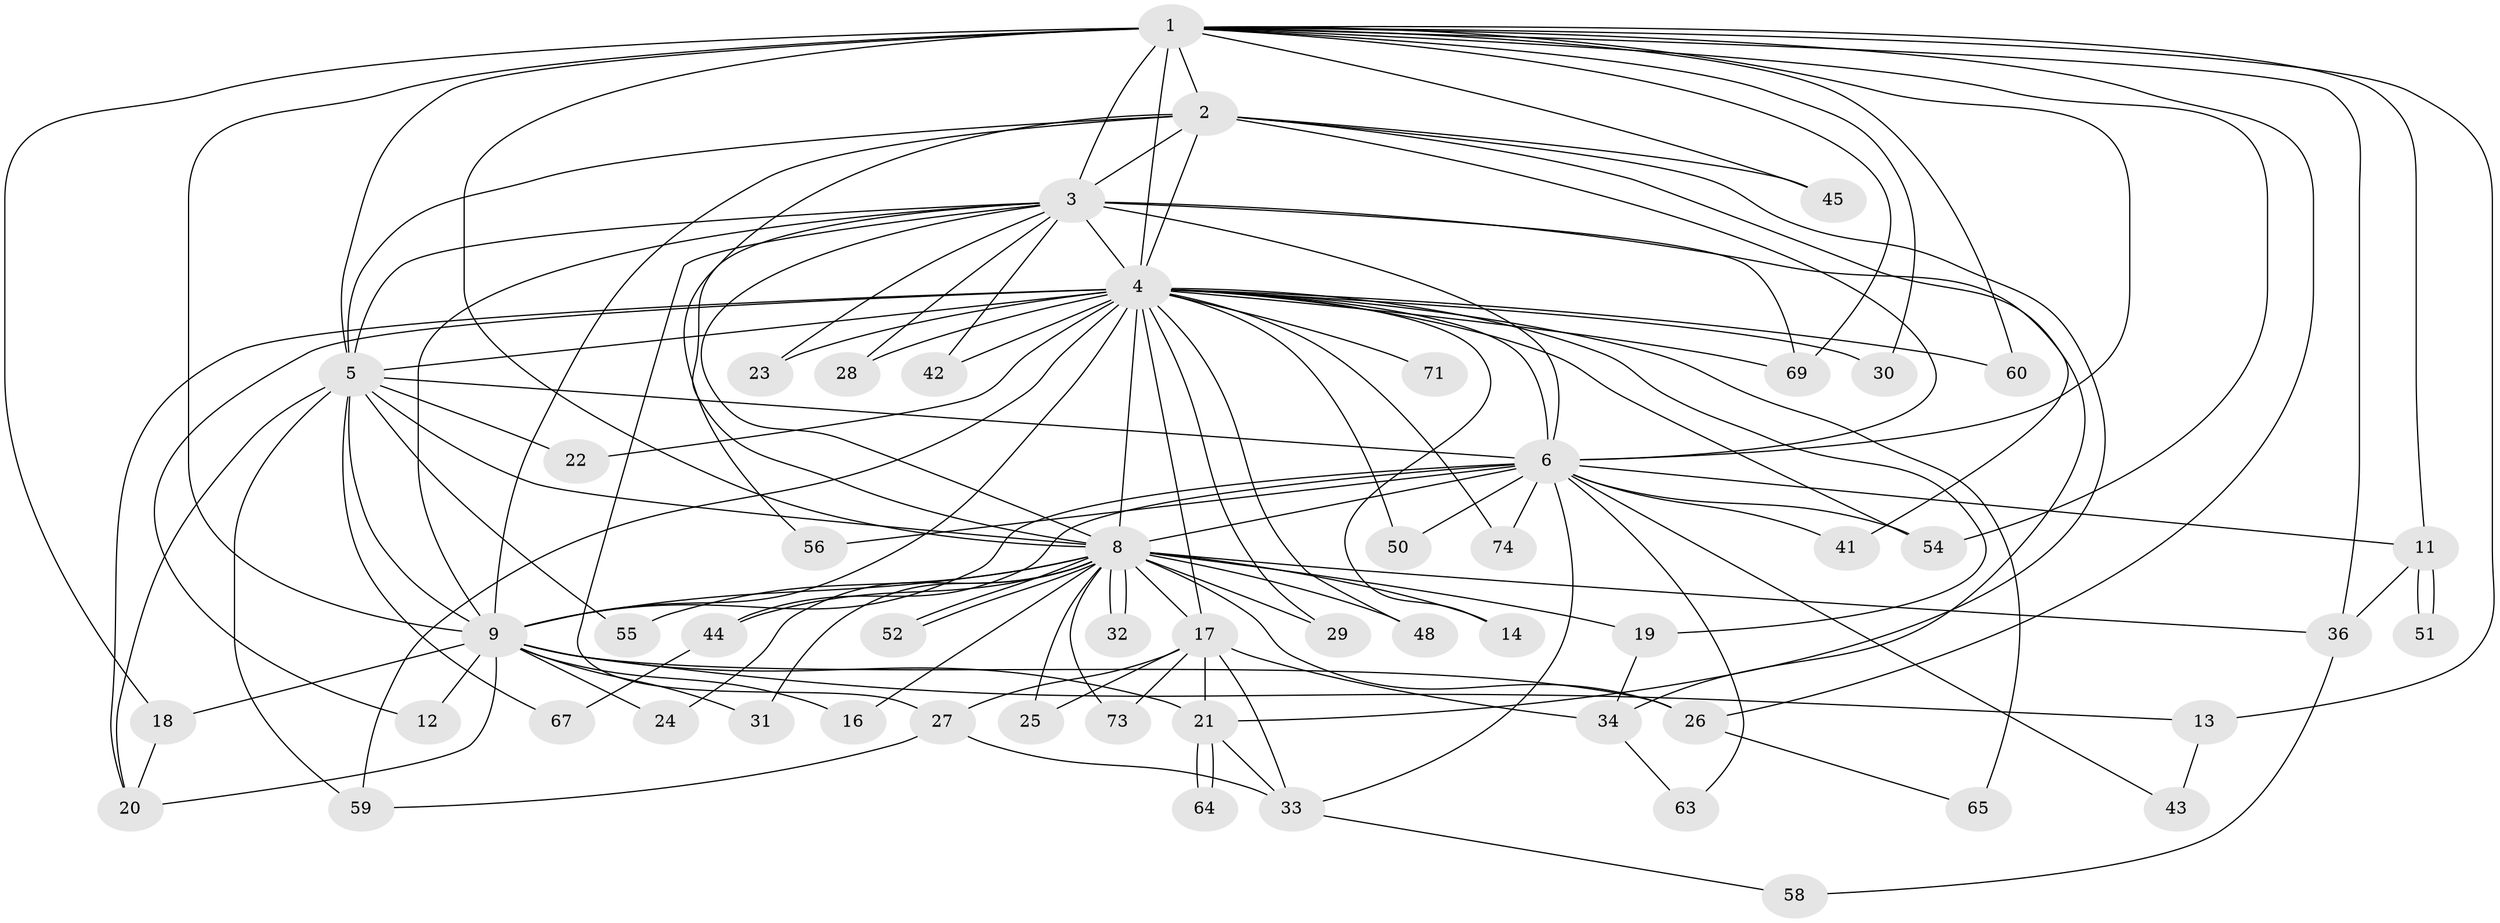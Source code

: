 // Generated by graph-tools (version 1.1) at 2025/23/03/03/25 07:23:45]
// undirected, 55 vertices, 132 edges
graph export_dot {
graph [start="1"]
  node [color=gray90,style=filled];
  1 [super="+10"];
  2;
  3 [super="+47"];
  4 [super="+7"];
  5 [super="+39"];
  6 [super="+37"];
  8 [super="+62"];
  9 [super="+15"];
  11;
  12;
  13;
  14;
  16;
  17 [super="+35"];
  18 [super="+68"];
  19;
  20 [super="+46"];
  21 [super="+61"];
  22 [super="+38"];
  23;
  24;
  25;
  26 [super="+40"];
  27;
  28;
  29;
  30;
  31;
  32;
  33 [super="+53"];
  34 [super="+57"];
  36 [super="+49"];
  41;
  42;
  43;
  44;
  45;
  48;
  50;
  51;
  52;
  54 [super="+72"];
  55;
  56;
  58;
  59 [super="+66"];
  60;
  63;
  64;
  65;
  67;
  69 [super="+70"];
  71;
  73;
  74;
  1 -- 2 [weight=2];
  1 -- 3 [weight=2];
  1 -- 4 [weight=4];
  1 -- 5 [weight=2];
  1 -- 6 [weight=2];
  1 -- 8 [weight=2];
  1 -- 9 [weight=2];
  1 -- 11;
  1 -- 13;
  1 -- 18;
  1 -- 26;
  1 -- 36;
  1 -- 54;
  1 -- 60;
  1 -- 69;
  1 -- 45;
  1 -- 30;
  2 -- 3;
  2 -- 4 [weight=2];
  2 -- 5;
  2 -- 6;
  2 -- 8;
  2 -- 9;
  2 -- 21;
  2 -- 41;
  2 -- 45;
  3 -- 4 [weight=3];
  3 -- 5;
  3 -- 6;
  3 -- 8;
  3 -- 9 [weight=2];
  3 -- 23;
  3 -- 27;
  3 -- 28;
  3 -- 34;
  3 -- 42;
  3 -- 56;
  3 -- 69;
  4 -- 5 [weight=3];
  4 -- 6 [weight=3];
  4 -- 8 [weight=3];
  4 -- 9 [weight=2];
  4 -- 12;
  4 -- 14;
  4 -- 17;
  4 -- 22 [weight=2];
  4 -- 28;
  4 -- 42;
  4 -- 48;
  4 -- 50;
  4 -- 65;
  4 -- 74;
  4 -- 69;
  4 -- 71;
  4 -- 19;
  4 -- 23;
  4 -- 29;
  4 -- 30;
  4 -- 54;
  4 -- 60;
  4 -- 20;
  4 -- 59;
  5 -- 6;
  5 -- 8;
  5 -- 9;
  5 -- 20;
  5 -- 59;
  5 -- 67;
  5 -- 55;
  5 -- 22;
  6 -- 8;
  6 -- 9;
  6 -- 11;
  6 -- 43;
  6 -- 50;
  6 -- 56;
  6 -- 63;
  6 -- 74;
  6 -- 41;
  6 -- 44;
  6 -- 54;
  6 -- 33;
  8 -- 9;
  8 -- 14;
  8 -- 16;
  8 -- 17;
  8 -- 19;
  8 -- 24;
  8 -- 25;
  8 -- 26;
  8 -- 29;
  8 -- 31;
  8 -- 32;
  8 -- 32;
  8 -- 36;
  8 -- 44;
  8 -- 48;
  8 -- 52;
  8 -- 52;
  8 -- 55;
  8 -- 73;
  9 -- 12;
  9 -- 13;
  9 -- 16;
  9 -- 18;
  9 -- 20;
  9 -- 21;
  9 -- 24;
  9 -- 31;
  9 -- 26;
  11 -- 51;
  11 -- 51;
  11 -- 36;
  13 -- 43;
  17 -- 25;
  17 -- 27;
  17 -- 33;
  17 -- 34;
  17 -- 73;
  17 -- 21;
  18 -- 20;
  19 -- 34;
  21 -- 64;
  21 -- 64;
  21 -- 33;
  26 -- 65;
  27 -- 33;
  27 -- 59;
  33 -- 58;
  34 -- 63;
  36 -- 58;
  44 -- 67;
}
